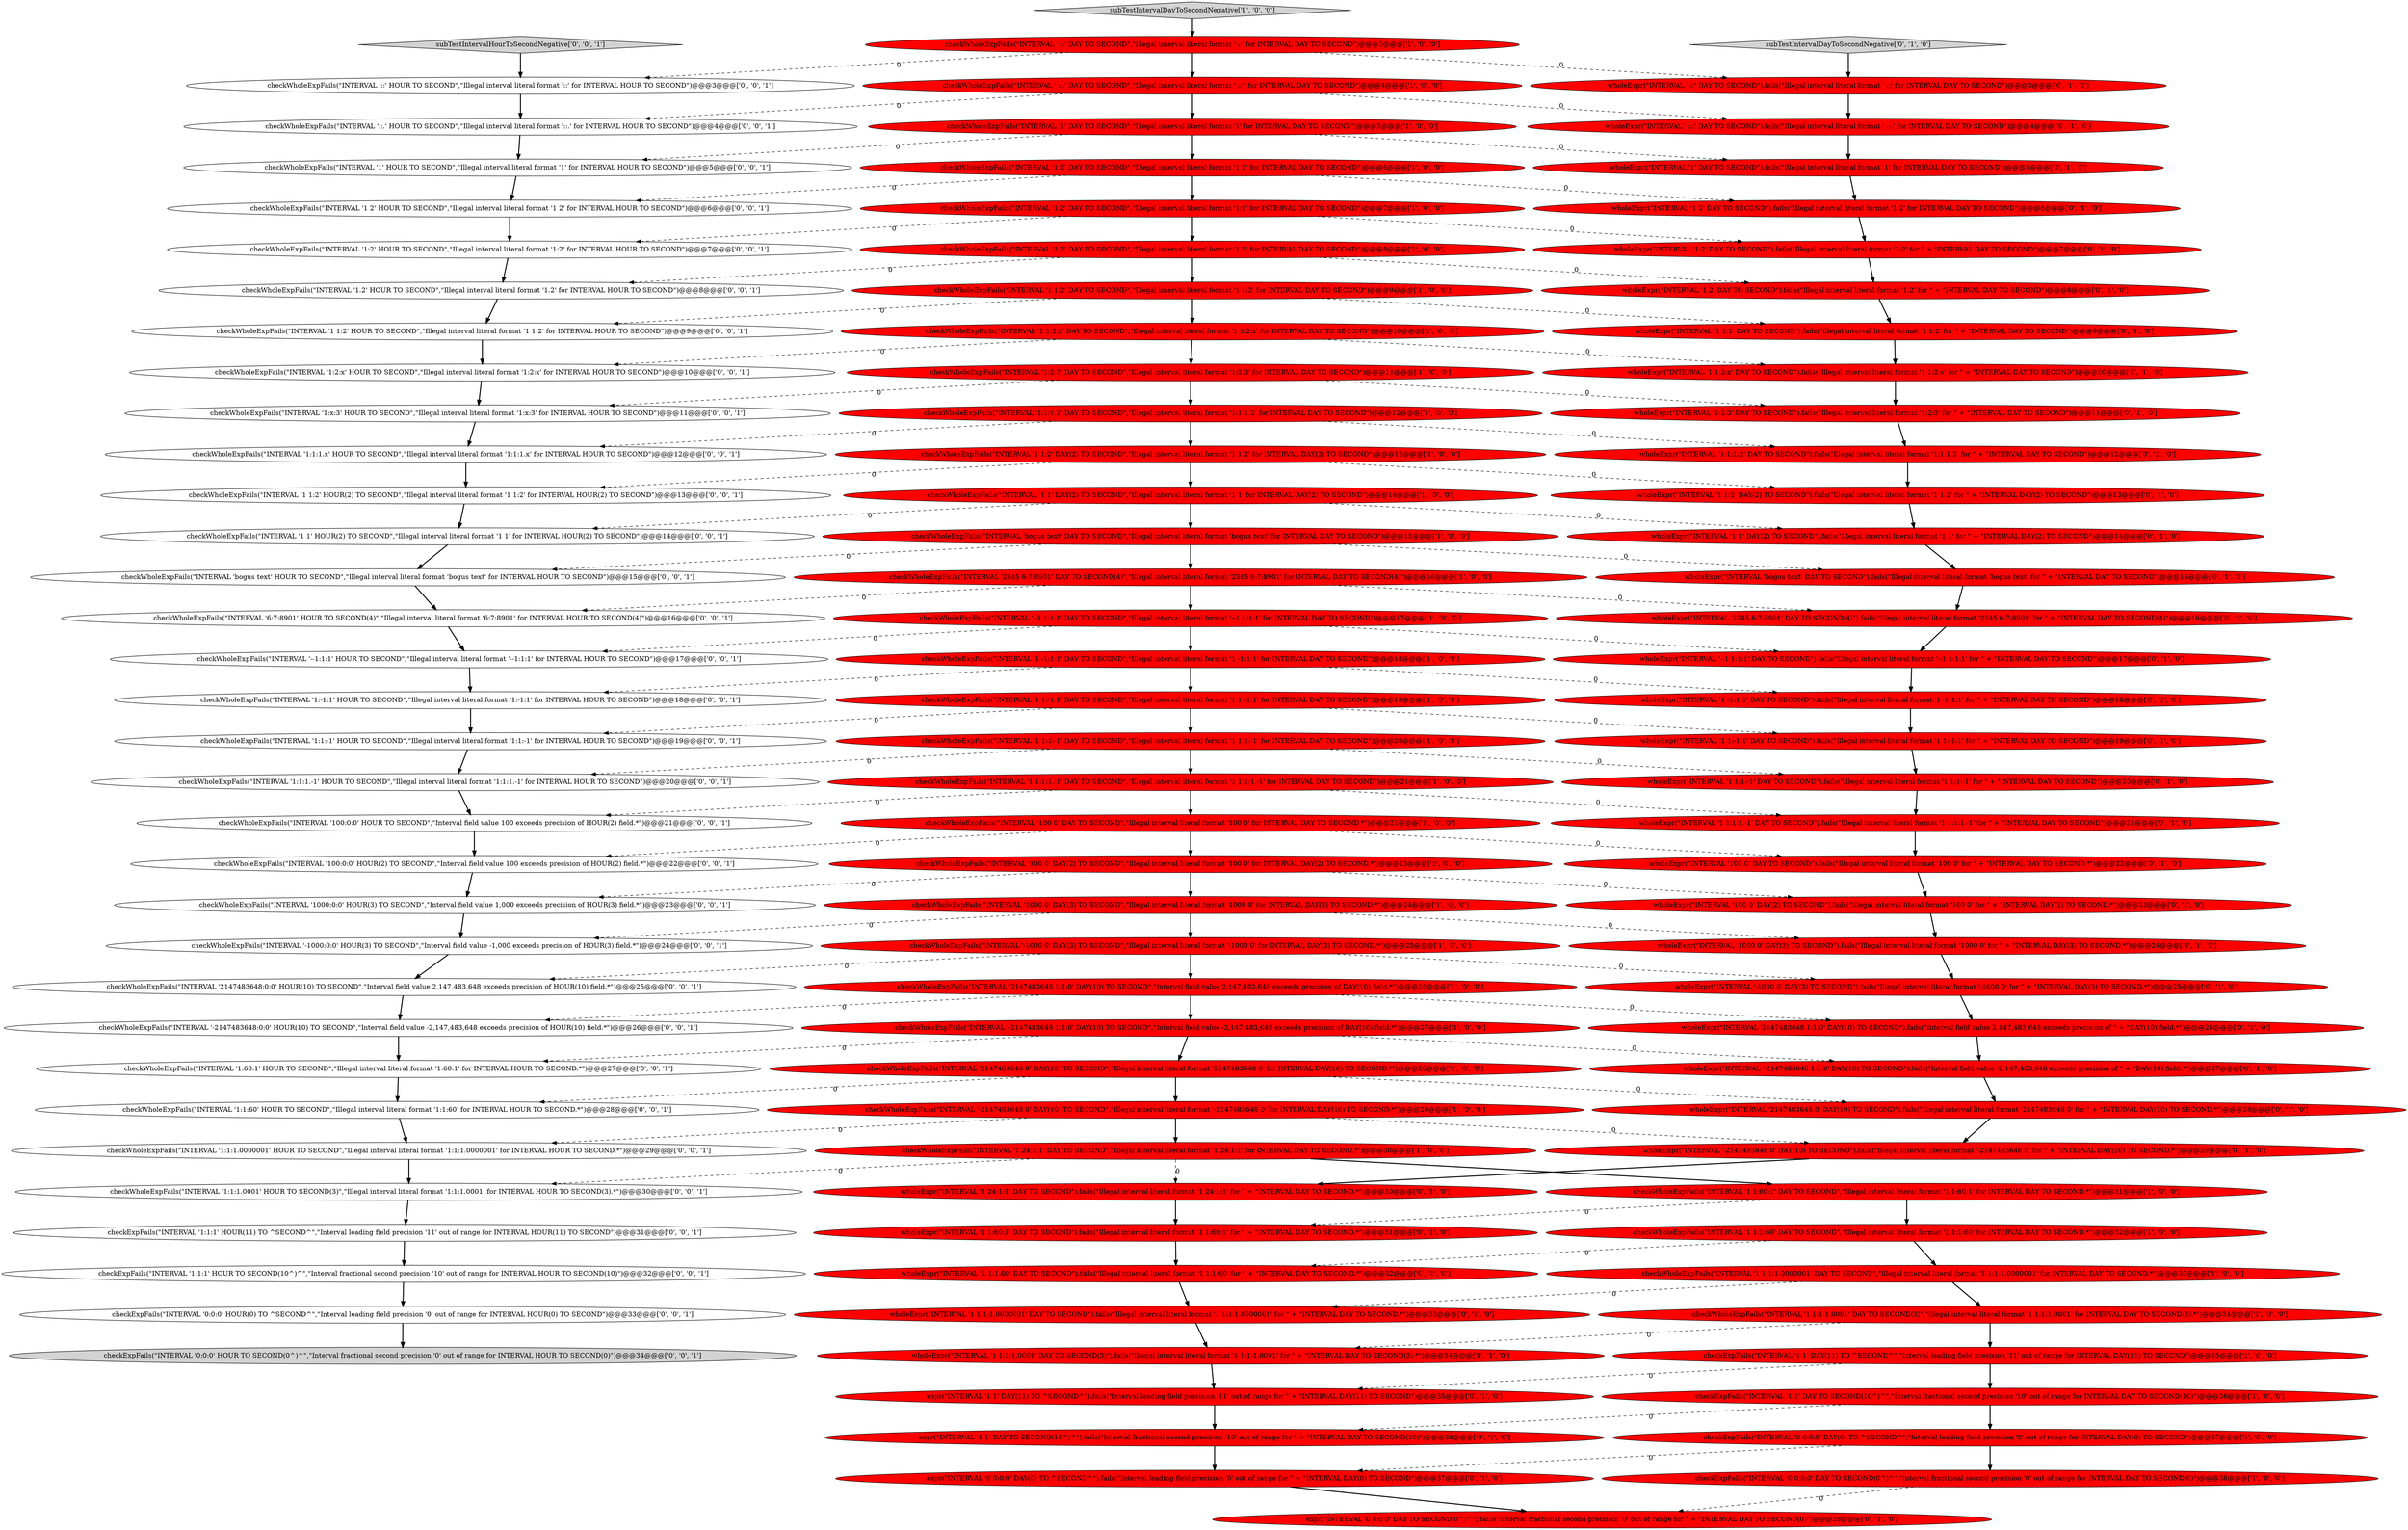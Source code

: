 digraph {
56 [style = filled, label = "wholeExpr(\"INTERVAL '100 0' DAY TO SECOND\").fails(\"Illegal interval literal format '100 0' for \" + \"INTERVAL DAY TO SECOND.*\")@@@22@@@['0', '1', '0']", fillcolor = red, shape = ellipse image = "AAA1AAABBB2BBB"];
83 [style = filled, label = "checkWholeExpFails(\"INTERVAL '1 1:2' HOUR TO SECOND\",\"Illegal interval literal format '1 1:2' for INTERVAL HOUR TO SECOND\")@@@9@@@['0', '0', '1']", fillcolor = white, shape = ellipse image = "AAA0AAABBB3BBB"];
87 [style = filled, label = "checkWholeExpFails(\"INTERVAL '1:1:1.x' HOUR TO SECOND\",\"Illegal interval literal format '1:1:1\.x' for INTERVAL HOUR TO SECOND\")@@@12@@@['0', '0', '1']", fillcolor = white, shape = ellipse image = "AAA0AAABBB3BBB"];
66 [style = filled, label = "expr(\"INTERVAL '0 0:0:0' DAY(0) TO ^SECOND^\").fails(\"Interval leading field precision '0' out of range for \" + \"INTERVAL DAY\(0\) TO SECOND\")@@@37@@@['0', '1', '0']", fillcolor = red, shape = ellipse image = "AAA1AAABBB2BBB"];
55 [style = filled, label = "wholeExpr(\"INTERVAL '--1 1:1:1' DAY TO SECOND\").fails(\"Illegal interval literal format '--1 1:1:1' for \" + \"INTERVAL DAY TO SECOND\")@@@17@@@['0', '1', '0']", fillcolor = red, shape = ellipse image = "AAA1AAABBB2BBB"];
50 [style = filled, label = "wholeExpr(\"INTERVAL '-2147483648 0' DAY(10) TO SECOND\").fails(\"Illegal interval literal format '-2147483648 0' for \" + \"INTERVAL DAY\(10\) TO SECOND.*\")@@@29@@@['0', '1', '0']", fillcolor = red, shape = ellipse image = "AAA1AAABBB2BBB"];
13 [style = filled, label = "checkWholeExpFails(\"INTERVAL ' ::' DAY TO SECOND\",\"Illegal interval literal format ' ::' for INTERVAL DAY TO SECOND\")@@@3@@@['1', '0', '0']", fillcolor = red, shape = ellipse image = "AAA1AAABBB1BBB"];
5 [style = filled, label = "checkWholeExpFails(\"INTERVAL '-1000 0' DAY(3) TO SECOND\",\"Illegal interval literal format '-1000 0' for INTERVAL DAY\(3\) TO SECOND.*\")@@@25@@@['1', '0', '0']", fillcolor = red, shape = ellipse image = "AAA1AAABBB1BBB"];
79 [style = filled, label = "subTestIntervalHourToSecondNegative['0', '0', '1']", fillcolor = lightgray, shape = diamond image = "AAA0AAABBB3BBB"];
15 [style = filled, label = "checkWholeExpFails(\"INTERVAL '-2147483648 0' DAY(10) TO SECOND\",\"Illegal interval literal format '-2147483648 0' for INTERVAL DAY\(10\) TO SECOND.*\")@@@29@@@['1', '0', '0']", fillcolor = red, shape = ellipse image = "AAA1AAABBB1BBB"];
2 [style = filled, label = "checkWholeExpFails(\"INTERVAL '1 -1:1:1' DAY TO SECOND\",\"Illegal interval literal format '1 -1:1:1' for INTERVAL DAY TO SECOND\")@@@18@@@['1', '0', '0']", fillcolor = red, shape = ellipse image = "AAA1AAABBB1BBB"];
72 [style = filled, label = "wholeExpr(\"INTERVAL ' ::' DAY TO SECOND\").fails(\"Illegal interval literal format ' ::' for INTERVAL DAY TO SECOND\")@@@3@@@['0', '1', '0']", fillcolor = red, shape = ellipse image = "AAA1AAABBB2BBB"];
85 [style = filled, label = "checkWholeExpFails(\"INTERVAL '100:0:0' HOUR TO SECOND\",\"Interval field value 100 exceeds precision of HOUR\(2\) field.*\")@@@21@@@['0', '0', '1']", fillcolor = white, shape = ellipse image = "AAA0AAABBB3BBB"];
10 [style = filled, label = "checkWholeExpFails(\"INTERVAL '1 2' DAY TO SECOND\",\"Illegal interval literal format '1 2' for INTERVAL DAY TO SECOND\")@@@6@@@['1', '0', '0']", fillcolor = red, shape = ellipse image = "AAA1AAABBB1BBB"];
57 [style = filled, label = "wholeExpr(\"INTERVAL '1 2' DAY TO SECOND\").fails(\"Illegal interval literal format '1 2' for INTERVAL DAY TO SECOND\")@@@6@@@['0', '1', '0']", fillcolor = red, shape = ellipse image = "AAA1AAABBB2BBB"];
35 [style = filled, label = "checkWholeExpFails(\"INTERVAL 'bogus text' DAY TO SECOND\",\"Illegal interval literal format 'bogus text' for INTERVAL DAY TO SECOND\")@@@15@@@['1', '0', '0']", fillcolor = red, shape = ellipse image = "AAA1AAABBB1BBB"];
81 [style = filled, label = "checkWholeExpFails(\"INTERVAL '1:2:x' HOUR TO SECOND\",\"Illegal interval literal format '1:2:x' for INTERVAL HOUR TO SECOND\")@@@10@@@['0', '0', '1']", fillcolor = white, shape = ellipse image = "AAA0AAABBB3BBB"];
29 [style = filled, label = "checkWholeExpFails(\"INTERVAL '1 1:2' DAY TO SECOND\",\"Illegal interval literal format '1 1:2' for INTERVAL DAY TO SECOND\")@@@9@@@['1', '0', '0']", fillcolor = red, shape = ellipse image = "AAA1AAABBB1BBB"];
34 [style = filled, label = "checkWholeExpFails(\"INTERVAL '2147483648 0' DAY(10) TO SECOND\",\"Illegal interval literal format '2147483648 0' for INTERVAL DAY\(10\) TO SECOND.*\")@@@28@@@['1', '0', '0']", fillcolor = red, shape = ellipse image = "AAA1AAABBB1BBB"];
71 [style = filled, label = "wholeExpr(\"INTERVAL '1 1:1:1.0001' DAY TO SECOND(3)\").fails(\"Illegal interval literal format '1 1:1:1\.0001' for \" + \"INTERVAL DAY TO SECOND\(3\).*\")@@@34@@@['0', '1', '0']", fillcolor = red, shape = ellipse image = "AAA1AAABBB2BBB"];
4 [style = filled, label = "checkExpFails(\"INTERVAL '0 0:0:0' DAY(0) TO ^SECOND^\",\"Interval leading field precision '0' out of range for INTERVAL DAY\(0\) TO SECOND\")@@@37@@@['1', '0', '0']", fillcolor = red, shape = ellipse image = "AAA1AAABBB1BBB"];
1 [style = filled, label = "checkWholeExpFails(\"INTERVAL '1:1:1.2' DAY TO SECOND\",\"Illegal interval literal format '1:1:1\.2' for INTERVAL DAY TO SECOND\")@@@12@@@['1', '0', '0']", fillcolor = red, shape = ellipse image = "AAA1AAABBB1BBB"];
73 [style = filled, label = "wholeExpr(\"INTERVAL '1 1:1:-1' DAY TO SECOND\").fails(\"Illegal interval literal format '1 1:1:-1' for \" + \"INTERVAL DAY TO SECOND\")@@@20@@@['0', '1', '0']", fillcolor = red, shape = ellipse image = "AAA1AAABBB2BBB"];
96 [style = filled, label = "checkWholeExpFails(\"INTERVAL '1 2' HOUR TO SECOND\",\"Illegal interval literal format '1 2' for INTERVAL HOUR TO SECOND\")@@@6@@@['0', '0', '1']", fillcolor = white, shape = ellipse image = "AAA0AAABBB3BBB"];
76 [style = filled, label = "checkWholeExpFails(\"INTERVAL '1:1:1.-1' HOUR TO SECOND\",\"Illegal interval literal format '1:1:1\.-1' for INTERVAL HOUR TO SECOND\")@@@20@@@['0', '0', '1']", fillcolor = white, shape = ellipse image = "AAA0AAABBB3BBB"];
16 [style = filled, label = "checkExpFails(\"INTERVAL '1 1' DAY(11) TO ^SECOND^\",\"Interval leading field precision '11' out of range for INTERVAL DAY\(11\) TO SECOND\")@@@35@@@['1', '0', '0']", fillcolor = red, shape = ellipse image = "AAA1AAABBB1BBB"];
68 [style = filled, label = "wholeExpr(\"INTERVAL '1 1:2' DAY TO SECOND\").fails(\"Illegal interval literal format '1 1:2' for \" + \"INTERVAL DAY TO SECOND\")@@@9@@@['0', '1', '0']", fillcolor = red, shape = ellipse image = "AAA1AAABBB2BBB"];
86 [style = filled, label = "checkWholeExpFails(\"INTERVAL '-2147483648:0:0' HOUR(10) TO SECOND\",\"Interval field value -2,147,483,648 exceeds precision of HOUR\(10\) field.*\")@@@26@@@['0', '0', '1']", fillcolor = white, shape = ellipse image = "AAA0AAABBB3BBB"];
67 [style = filled, label = "wholeExpr(\"INTERVAL '1 1' DAY(2) TO SECOND\").fails(\"Illegal interval literal format '1 1' for \" + \"INTERVAL DAY\(2\) TO SECOND\")@@@14@@@['0', '1', '0']", fillcolor = red, shape = ellipse image = "AAA1AAABBB2BBB"];
44 [style = filled, label = "wholeExpr(\"INTERVAL 'bogus text' DAY TO SECOND\").fails(\"Illegal interval literal format 'bogus text' for \" + \"INTERVAL DAY TO SECOND\")@@@15@@@['0', '1', '0']", fillcolor = red, shape = ellipse image = "AAA1AAABBB2BBB"];
33 [style = filled, label = "checkWholeExpFails(\"INTERVAL '1 1:2' DAY(2) TO SECOND\",\"Illegal interval literal format '1 1:2' for INTERVAL DAY\(2\) TO SECOND\")@@@13@@@['1', '0', '0']", fillcolor = red, shape = ellipse image = "AAA1AAABBB1BBB"];
53 [style = filled, label = "wholeExpr(\"INTERVAL ' ::.' DAY TO SECOND\").fails(\"Illegal interval literal format ' ::\.' for INTERVAL DAY TO SECOND\")@@@4@@@['0', '1', '0']", fillcolor = red, shape = ellipse image = "AAA1AAABBB2BBB"];
7 [style = filled, label = "checkWholeExpFails(\"INTERVAL '2345 6:7:8901' DAY TO SECOND(4)\",\"Illegal interval literal format '2345 6:7:8901' for INTERVAL DAY TO SECOND\(4\)\")@@@16@@@['1', '0', '0']", fillcolor = red, shape = ellipse image = "AAA1AAABBB1BBB"];
37 [style = filled, label = "wholeExpr(\"INTERVAL '1 -1:1:1' DAY TO SECOND\").fails(\"Illegal interval literal format '1 -1:1:1' for \" + \"INTERVAL DAY TO SECOND\")@@@18@@@['0', '1', '0']", fillcolor = red, shape = ellipse image = "AAA1AAABBB2BBB"];
6 [style = filled, label = "checkExpFails(\"INTERVAL '0 0:0:0' DAY TO SECOND(0^)^\",\"Interval fractional second precision '0' out of range for INTERVAL DAY TO SECOND\(0\)\")@@@38@@@['1', '0', '0']", fillcolor = red, shape = ellipse image = "AAA1AAABBB1BBB"];
84 [style = filled, label = "checkWholeExpFails(\"INTERVAL '1:60:1' HOUR TO SECOND\",\"Illegal interval literal format '1:60:1' for INTERVAL HOUR TO SECOND.*\")@@@27@@@['0', '0', '1']", fillcolor = white, shape = ellipse image = "AAA0AAABBB3BBB"];
39 [style = filled, label = "wholeExpr(\"INTERVAL '1000 0' DAY(3) TO SECOND\").fails(\"Illegal interval literal format '1000 0' for \" + \"INTERVAL DAY\(3\) TO SECOND.*\")@@@24@@@['0', '1', '0']", fillcolor = red, shape = ellipse image = "AAA1AAABBB2BBB"];
90 [style = filled, label = "checkWholeExpFails(\"INTERVAL '1:1:1.0001' HOUR TO SECOND(3)\",\"Illegal interval literal format '1:1:1\.0001' for INTERVAL HOUR TO SECOND\(3\).*\")@@@30@@@['0', '0', '1']", fillcolor = white, shape = ellipse image = "AAA0AAABBB3BBB"];
3 [style = filled, label = "checkExpFails(\"INTERVAL '1 1' DAY TO SECOND(10^)^\",\"Interval fractional second precision '10' out of range for INTERVAL DAY TO SECOND\(10\)\")@@@36@@@['1', '0', '0']", fillcolor = red, shape = ellipse image = "AAA1AAABBB1BBB"];
14 [style = filled, label = "checkWholeExpFails(\"INTERVAL '1 1:1:1.0001' DAY TO SECOND(3)\",\"Illegal interval literal format '1 1:1:1\.0001' for INTERVAL DAY TO SECOND\(3\).*\")@@@34@@@['1', '0', '0']", fillcolor = red, shape = ellipse image = "AAA1AAABBB1BBB"];
32 [style = filled, label = "checkWholeExpFails(\"INTERVAL '2147483648 1:1:0' DAY(10) TO SECOND\",\"Interval field value 2,147,483,648 exceeds precision of DAY\(10\) field.*\")@@@26@@@['1', '0', '0']", fillcolor = red, shape = ellipse image = "AAA1AAABBB1BBB"];
47 [style = filled, label = "wholeExpr(\"INTERVAL '1 1:2:x' DAY TO SECOND\").fails(\"Illegal interval literal format '1 1:2:x' for \" + \"INTERVAL DAY TO SECOND\")@@@10@@@['0', '1', '0']", fillcolor = red, shape = ellipse image = "AAA1AAABBB2BBB"];
100 [style = filled, label = "checkWholeExpFails(\"INTERVAL '1 1' HOUR(2) TO SECOND\",\"Illegal interval literal format '1 1' for INTERVAL HOUR\(2\) TO SECOND\")@@@14@@@['0', '0', '1']", fillcolor = white, shape = ellipse image = "AAA0AAABBB3BBB"];
91 [style = filled, label = "checkWholeExpFails(\"INTERVAL '1:-1:1' HOUR TO SECOND\",\"Illegal interval literal format '1:-1:1' for INTERVAL HOUR TO SECOND\")@@@18@@@['0', '0', '1']", fillcolor = white, shape = ellipse image = "AAA0AAABBB3BBB"];
99 [style = filled, label = "checkWholeExpFails(\"INTERVAL 'bogus text' HOUR TO SECOND\",\"Illegal interval literal format 'bogus text' for INTERVAL HOUR TO SECOND\")@@@15@@@['0', '0', '1']", fillcolor = white, shape = ellipse image = "AAA0AAABBB3BBB"];
69 [style = filled, label = "wholeExpr(\"INTERVAL '1 1:2' DAY(2) TO SECOND\").fails(\"Illegal interval literal format '1 1:2' for \" + \"INTERVAL DAY\(2\) TO SECOND\")@@@13@@@['0', '1', '0']", fillcolor = red, shape = ellipse image = "AAA1AAABBB2BBB"];
42 [style = filled, label = "wholeExpr(\"INTERVAL '1:2' DAY TO SECOND\").fails(\"Illegal interval literal format '1:2' for \" + \"INTERVAL DAY TO SECOND\")@@@7@@@['0', '1', '0']", fillcolor = red, shape = ellipse image = "AAA1AAABBB2BBB"];
24 [style = filled, label = "checkWholeExpFails(\"INTERVAL ' ::.' DAY TO SECOND\",\"Illegal interval literal format ' ::\.' for INTERVAL DAY TO SECOND\")@@@4@@@['1', '0', '0']", fillcolor = red, shape = ellipse image = "AAA1AAABBB1BBB"];
63 [style = filled, label = "wholeExpr(\"INTERVAL '1:1:1.2' DAY TO SECOND\").fails(\"Illegal interval literal format '1:1:1\.2' for \" + \"INTERVAL DAY TO SECOND\")@@@12@@@['0', '1', '0']", fillcolor = red, shape = ellipse image = "AAA1AAABBB2BBB"];
46 [style = filled, label = "wholeExpr(\"INTERVAL '1 24:1:1' DAY TO SECOND\").fails(\"Illegal interval literal format '1 24:1:1' for \" + \"INTERVAL DAY TO SECOND.*\")@@@30@@@['0', '1', '0']", fillcolor = red, shape = ellipse image = "AAA1AAABBB2BBB"];
60 [style = filled, label = "wholeExpr(\"INTERVAL '1' DAY TO SECOND\").fails(\"Illegal interval literal format '1' for INTERVAL DAY TO SECOND\")@@@5@@@['0', '1', '0']", fillcolor = red, shape = ellipse image = "AAA1AAABBB2BBB"];
40 [style = filled, label = "wholeExpr(\"INTERVAL '-1000 0' DAY(3) TO SECOND\").fails(\"Illegal interval literal format '-1000 0' for \" + \"INTERVAL DAY\(3\) TO SECOND.*\")@@@25@@@['0', '1', '0']", fillcolor = red, shape = ellipse image = "AAA1AAABBB2BBB"];
38 [style = filled, label = "wholeExpr(\"INTERVAL '1 1:-1:1' DAY TO SECOND\").fails(\"Illegal interval literal format '1 1:-1:1' for \" + \"INTERVAL DAY TO SECOND\")@@@19@@@['0', '1', '0']", fillcolor = red, shape = ellipse image = "AAA1AAABBB2BBB"];
101 [style = filled, label = "checkWholeExpFails(\"INTERVAL '--1:1:1' HOUR TO SECOND\",\"Illegal interval literal format '--1:1:1' for INTERVAL HOUR TO SECOND\")@@@17@@@['0', '0', '1']", fillcolor = white, shape = ellipse image = "AAA0AAABBB3BBB"];
88 [style = filled, label = "checkExpFails(\"INTERVAL '0:0:0' HOUR TO SECOND(0^)^\",\"Interval fractional second precision '0' out of range for INTERVAL HOUR TO SECOND\(0\)\")@@@34@@@['0', '0', '1']", fillcolor = lightgray, shape = ellipse image = "AAA0AAABBB3BBB"];
11 [style = filled, label = "checkWholeExpFails(\"INTERVAL '1' DAY TO SECOND\",\"Illegal interval literal format '1' for INTERVAL DAY TO SECOND\")@@@5@@@['1', '0', '0']", fillcolor = red, shape = ellipse image = "AAA1AAABBB1BBB"];
8 [style = filled, label = "checkWholeExpFails(\"INTERVAL '1.2' DAY TO SECOND\",\"Illegal interval literal format '1\.2' for INTERVAL DAY TO SECOND\")@@@8@@@['1', '0', '0']", fillcolor = red, shape = ellipse image = "AAA1AAABBB1BBB"];
105 [style = filled, label = "checkWholeExpFails(\"INTERVAL '-1000:0:0' HOUR(3) TO SECOND\",\"Interval field value -1,000 exceeds precision of HOUR\(3\) field.*\")@@@24@@@['0', '0', '1']", fillcolor = white, shape = ellipse image = "AAA0AAABBB3BBB"];
49 [style = filled, label = "wholeExpr(\"INTERVAL '1 1:1:1.-1' DAY TO SECOND\").fails(\"Illegal interval literal format '1 1:1:1.-1' for \" + \"INTERVAL DAY TO SECOND\")@@@21@@@['0', '1', '0']", fillcolor = red, shape = ellipse image = "AAA1AAABBB2BBB"];
45 [style = filled, label = "wholeExpr(\"INTERVAL '100 0' DAY(2) TO SECOND\").fails(\"Illegal interval literal format '100 0' for \" + \"INTERVAL DAY\(2\) TO SECOND.*\")@@@23@@@['0', '1', '0']", fillcolor = red, shape = ellipse image = "AAA1AAABBB2BBB"];
31 [style = filled, label = "checkWholeExpFails(\"INTERVAL '1 24:1:1' DAY TO SECOND\",\"Illegal interval literal format '1 24:1:1' for INTERVAL DAY TO SECOND.*\")@@@30@@@['1', '0', '0']", fillcolor = red, shape = ellipse image = "AAA1AAABBB1BBB"];
61 [style = filled, label = "wholeExpr(\"INTERVAL '2147483648 1:1:0' DAY(10) TO SECOND\").fails(\"Interval field value 2,147,483,648 exceeds precision of \" + \"DAY\(10\) field.*\")@@@26@@@['0', '1', '0']", fillcolor = red, shape = ellipse image = "AAA1AAABBB2BBB"];
27 [style = filled, label = "checkWholeExpFails(\"INTERVAL '1 1:60:1' DAY TO SECOND\",\"Illegal interval literal format '1 1:60:1' for INTERVAL DAY TO SECOND.*\")@@@31@@@['1', '0', '0']", fillcolor = red, shape = ellipse image = "AAA1AAABBB1BBB"];
25 [style = filled, label = "subTestIntervalDayToSecondNegative['1', '0', '0']", fillcolor = lightgray, shape = diamond image = "AAA0AAABBB1BBB"];
54 [style = filled, label = "wholeExpr(\"INTERVAL '-2147483648 1:1:0' DAY(10) TO SECOND\").fails(\"Interval field value -2,147,483,648 exceeds precision of \" + \"DAY\(10\) field.*\")@@@27@@@['0', '1', '0']", fillcolor = red, shape = ellipse image = "AAA1AAABBB2BBB"];
12 [style = filled, label = "checkWholeExpFails(\"INTERVAL '1:2:3' DAY TO SECOND\",\"Illegal interval literal format '1:2:3' for INTERVAL DAY TO SECOND\")@@@11@@@['1', '0', '0']", fillcolor = red, shape = ellipse image = "AAA1AAABBB1BBB"];
78 [style = filled, label = "checkWholeExpFails(\"INTERVAL '6:7:8901' HOUR TO SECOND(4)\",\"Illegal interval literal format '6:7:8901' for INTERVAL HOUR TO SECOND\(4\)\")@@@16@@@['0', '0', '1']", fillcolor = white, shape = ellipse image = "AAA0AAABBB3BBB"];
95 [style = filled, label = "checkWholeExpFails(\"INTERVAL '::.' HOUR TO SECOND\",\"Illegal interval literal format '::\.' for INTERVAL HOUR TO SECOND\")@@@4@@@['0', '0', '1']", fillcolor = white, shape = ellipse image = "AAA0AAABBB3BBB"];
23 [style = filled, label = "checkWholeExpFails(\"INTERVAL '1 1:1:1.0000001' DAY TO SECOND\",\"Illegal interval literal format '1 1:1:1\.0000001' for INTERVAL DAY TO SECOND.*\")@@@33@@@['1', '0', '0']", fillcolor = red, shape = ellipse image = "AAA1AAABBB1BBB"];
17 [style = filled, label = "checkWholeExpFails(\"INTERVAL '1 1:1:1.-1' DAY TO SECOND\",\"Illegal interval literal format '1 1:1:1.-1' for INTERVAL DAY TO SECOND\")@@@21@@@['1', '0', '0']", fillcolor = red, shape = ellipse image = "AAA1AAABBB1BBB"];
62 [style = filled, label = "expr(\"INTERVAL '1 1' DAY(11) TO ^SECOND^\").fails(\"Interval leading field precision '11' out of range for \" + \"INTERVAL DAY\(11\) TO SECOND\")@@@35@@@['0', '1', '0']", fillcolor = red, shape = ellipse image = "AAA1AAABBB2BBB"];
80 [style = filled, label = "checkWholeExpFails(\"INTERVAL '100:0:0' HOUR(2) TO SECOND\",\"Interval field value 100 exceeds precision of HOUR\(2\) field.*\")@@@22@@@['0', '0', '1']", fillcolor = white, shape = ellipse image = "AAA0AAABBB3BBB"];
22 [style = filled, label = "checkWholeExpFails(\"INTERVAL '1:2' DAY TO SECOND\",\"Illegal interval literal format '1:2' for INTERVAL DAY TO SECOND\")@@@7@@@['1', '0', '0']", fillcolor = red, shape = ellipse image = "AAA1AAABBB1BBB"];
18 [style = filled, label = "checkWholeExpFails(\"INTERVAL '1 1:1:60' DAY TO SECOND\",\"Illegal interval literal format '1 1:1:60' for INTERVAL DAY TO SECOND.*\")@@@32@@@['1', '0', '0']", fillcolor = red, shape = ellipse image = "AAA1AAABBB1BBB"];
20 [style = filled, label = "checkWholeExpFails(\"INTERVAL '1 1' DAY(2) TO SECOND\",\"Illegal interval literal format '1 1' for INTERVAL DAY\(2\) TO SECOND\")@@@14@@@['1', '0', '0']", fillcolor = red, shape = ellipse image = "AAA1AAABBB1BBB"];
52 [style = filled, label = "wholeExpr(\"INTERVAL '1 1:60:1' DAY TO SECOND\").fails(\"Illegal interval literal format '1 1:60:1' for \" + \"INTERVAL DAY TO SECOND.*\")@@@31@@@['0', '1', '0']", fillcolor = red, shape = ellipse image = "AAA1AAABBB2BBB"];
41 [style = filled, label = "expr(\"INTERVAL '1 1' DAY TO SECOND(10^)^\").fails(\"Interval fractional second precision '10' out of range for \" + \"INTERVAL DAY TO SECOND\(10\)\")@@@36@@@['0', '1', '0']", fillcolor = red, shape = ellipse image = "AAA1AAABBB2BBB"];
28 [style = filled, label = "checkWholeExpFails(\"INTERVAL '1 1:-1:1' DAY TO SECOND\",\"Illegal interval literal format '1 1:-1:1' for INTERVAL DAY TO SECOND\")@@@19@@@['1', '0', '0']", fillcolor = red, shape = ellipse image = "AAA1AAABBB1BBB"];
48 [style = filled, label = "wholeExpr(\"INTERVAL '1 1:1:1.0000001' DAY TO SECOND\").fails(\"Illegal interval literal format '1 1:1:1\.0000001' for \" + \"INTERVAL DAY TO SECOND.*\")@@@33@@@['0', '1', '0']", fillcolor = red, shape = ellipse image = "AAA1AAABBB2BBB"];
0 [style = filled, label = "checkWholeExpFails(\"INTERVAL '1 1:2:x' DAY TO SECOND\",\"Illegal interval literal format '1 1:2:x' for INTERVAL DAY TO SECOND\")@@@10@@@['1', '0', '0']", fillcolor = red, shape = ellipse image = "AAA1AAABBB1BBB"];
98 [style = filled, label = "checkWholeExpFails(\"INTERVAL '1 1:2' HOUR(2) TO SECOND\",\"Illegal interval literal format '1 1:2' for INTERVAL HOUR\(2\) TO SECOND\")@@@13@@@['0', '0', '1']", fillcolor = white, shape = ellipse image = "AAA0AAABBB3BBB"];
103 [style = filled, label = "checkWholeExpFails(\"INTERVAL '1' HOUR TO SECOND\",\"Illegal interval literal format '1' for INTERVAL HOUR TO SECOND\")@@@5@@@['0', '0', '1']", fillcolor = white, shape = ellipse image = "AAA0AAABBB3BBB"];
104 [style = filled, label = "checkWholeExpFails(\"INTERVAL '1000:0:0' HOUR(3) TO SECOND\",\"Interval field value 1,000 exceeds precision of HOUR\(3\) field.*\")@@@23@@@['0', '0', '1']", fillcolor = white, shape = ellipse image = "AAA0AAABBB3BBB"];
65 [style = filled, label = "wholeExpr(\"INTERVAL '1 1:1:60' DAY TO SECOND\").fails(\"Illegal interval literal format '1 1:1:60' for \" + \"INTERVAL DAY TO SECOND.*\")@@@32@@@['0', '1', '0']", fillcolor = red, shape = ellipse image = "AAA1AAABBB2BBB"];
51 [style = filled, label = "wholeExpr(\"INTERVAL '2345 6:7:8901' DAY TO SECOND(4)\").fails(\"Illegal interval literal format '2345 6:7:8901' for \" + \"INTERVAL DAY TO SECOND\(4\)\")@@@16@@@['0', '1', '0']", fillcolor = red, shape = ellipse image = "AAA1AAABBB2BBB"];
30 [style = filled, label = "checkWholeExpFails(\"INTERVAL '--1 1:1:1' DAY TO SECOND\",\"Illegal interval literal format '--1 1:1:1' for INTERVAL DAY TO SECOND\")@@@17@@@['1', '0', '0']", fillcolor = red, shape = ellipse image = "AAA1AAABBB1BBB"];
93 [style = filled, label = "checkWholeExpFails(\"INTERVAL '1:x:3' HOUR TO SECOND\",\"Illegal interval literal format '1:x:3' for INTERVAL HOUR TO SECOND\")@@@11@@@['0', '0', '1']", fillcolor = white, shape = ellipse image = "AAA0AAABBB3BBB"];
19 [style = filled, label = "checkWholeExpFails(\"INTERVAL '100 0' DAY TO SECOND\",\"Illegal interval literal format '100 0' for INTERVAL DAY TO SECOND.*\")@@@22@@@['1', '0', '0']", fillcolor = red, shape = ellipse image = "AAA1AAABBB1BBB"];
75 [style = filled, label = "checkWholeExpFails(\"INTERVAL '1:1:-1' HOUR TO SECOND\",\"Illegal interval literal format '1:1:-1' for INTERVAL HOUR TO SECOND\")@@@19@@@['0', '0', '1']", fillcolor = white, shape = ellipse image = "AAA0AAABBB3BBB"];
21 [style = filled, label = "checkWholeExpFails(\"INTERVAL '100 0' DAY(2) TO SECOND\",\"Illegal interval literal format '100 0' for INTERVAL DAY\(2\) TO SECOND.*\")@@@23@@@['1', '0', '0']", fillcolor = red, shape = ellipse image = "AAA1AAABBB1BBB"];
59 [style = filled, label = "wholeExpr(\"INTERVAL '1.2' DAY TO SECOND\").fails(\"Illegal interval literal format '1\.2' for \" + \"INTERVAL DAY TO SECOND\")@@@8@@@['0', '1', '0']", fillcolor = red, shape = ellipse image = "AAA1AAABBB2BBB"];
74 [style = filled, label = "checkWholeExpFails(\"INTERVAL '::' HOUR TO SECOND\",\"Illegal interval literal format '::' for INTERVAL HOUR TO SECOND\")@@@3@@@['0', '0', '1']", fillcolor = white, shape = ellipse image = "AAA0AAABBB3BBB"];
26 [style = filled, label = "checkWholeExpFails(\"INTERVAL '1000 0' DAY(3) TO SECOND\",\"Illegal interval literal format '1000 0' for INTERVAL DAY\(3\) TO SECOND.*\")@@@24@@@['1', '0', '0']", fillcolor = red, shape = ellipse image = "AAA1AAABBB1BBB"];
9 [style = filled, label = "checkWholeExpFails(\"INTERVAL '1 1:1:-1' DAY TO SECOND\",\"Illegal interval literal format '1 1:1:-1' for INTERVAL DAY TO SECOND\")@@@20@@@['1', '0', '0']", fillcolor = red, shape = ellipse image = "AAA1AAABBB1BBB"];
36 [style = filled, label = "checkWholeExpFails(\"INTERVAL '-2147483648 1:1:0' DAY(10) TO SECOND\",\"Interval field value -2,147,483,648 exceeds precision of DAY\(10\) field.*\")@@@27@@@['1', '0', '0']", fillcolor = red, shape = ellipse image = "AAA1AAABBB1BBB"];
92 [style = filled, label = "checkExpFails(\"INTERVAL '1:1:1' HOUR(11) TO ^SECOND^\",\"Interval leading field precision '11' out of range for INTERVAL HOUR\(11\) TO SECOND\")@@@31@@@['0', '0', '1']", fillcolor = white, shape = ellipse image = "AAA0AAABBB3BBB"];
70 [style = filled, label = "subTestIntervalDayToSecondNegative['0', '1', '0']", fillcolor = lightgray, shape = diamond image = "AAA0AAABBB2BBB"];
106 [style = filled, label = "checkExpFails(\"INTERVAL '0:0:0' HOUR(0) TO ^SECOND^\",\"Interval leading field precision '0' out of range for INTERVAL HOUR\(0\) TO SECOND\")@@@33@@@['0', '0', '1']", fillcolor = white, shape = ellipse image = "AAA0AAABBB3BBB"];
89 [style = filled, label = "checkExpFails(\"INTERVAL '1:1:1' HOUR TO SECOND(10^)^\",\"Interval fractional second precision '10' out of range for INTERVAL HOUR TO SECOND\(10\)\")@@@32@@@['0', '0', '1']", fillcolor = white, shape = ellipse image = "AAA0AAABBB3BBB"];
82 [style = filled, label = "checkWholeExpFails(\"INTERVAL '1:1:60' HOUR TO SECOND\",\"Illegal interval literal format '1:1:60' for INTERVAL HOUR TO SECOND.*\")@@@28@@@['0', '0', '1']", fillcolor = white, shape = ellipse image = "AAA0AAABBB3BBB"];
58 [style = filled, label = "wholeExpr(\"INTERVAL '2147483648 0' DAY(10) TO SECOND\").fails(\"Illegal interval literal format '2147483648 0' for \" + \"INTERVAL DAY\(10\) TO SECOND.*\")@@@28@@@['0', '1', '0']", fillcolor = red, shape = ellipse image = "AAA1AAABBB2BBB"];
43 [style = filled, label = "expr(\"INTERVAL '0 0:0:0' DAY TO SECOND(0^)^\").fails(\"Interval fractional second precision '0' out of range for \" + \"INTERVAL DAY TO SECOND\(0\)\")@@@38@@@['0', '1', '0']", fillcolor = red, shape = ellipse image = "AAA1AAABBB2BBB"];
64 [style = filled, label = "wholeExpr(\"INTERVAL '1:2:3' DAY TO SECOND\").fails(\"Illegal interval literal format '1:2:3' for \" + \"INTERVAL DAY TO SECOND\")@@@11@@@['0', '1', '0']", fillcolor = red, shape = ellipse image = "AAA1AAABBB2BBB"];
102 [style = filled, label = "checkWholeExpFails(\"INTERVAL '1:2' HOUR TO SECOND\",\"Illegal interval literal format '1:2' for INTERVAL HOUR TO SECOND\")@@@7@@@['0', '0', '1']", fillcolor = white, shape = ellipse image = "AAA0AAABBB3BBB"];
77 [style = filled, label = "checkWholeExpFails(\"INTERVAL '1:1:1.0000001' HOUR TO SECOND\",\"Illegal interval literal format '1:1:1\.0000001' for INTERVAL HOUR TO SECOND.*\")@@@29@@@['0', '0', '1']", fillcolor = white, shape = ellipse image = "AAA0AAABBB3BBB"];
97 [style = filled, label = "checkWholeExpFails(\"INTERVAL '1.2' HOUR TO SECOND\",\"Illegal interval literal format '1\.2' for INTERVAL HOUR TO SECOND\")@@@8@@@['0', '0', '1']", fillcolor = white, shape = ellipse image = "AAA0AAABBB3BBB"];
94 [style = filled, label = "checkWholeExpFails(\"INTERVAL '2147483648:0:0' HOUR(10) TO SECOND\",\"Interval field value 2,147,483,648 exceeds precision of HOUR\(10\) field.*\")@@@25@@@['0', '0', '1']", fillcolor = white, shape = ellipse image = "AAA0AAABBB3BBB"];
12->93 [style = dashed, label="0"];
3->41 [style = dashed, label="0"];
58->50 [style = bold, label=""];
7->30 [style = bold, label=""];
23->48 [style = dashed, label="0"];
71->62 [style = bold, label=""];
29->0 [style = bold, label=""];
34->15 [style = bold, label=""];
28->9 [style = bold, label=""];
65->48 [style = bold, label=""];
0->47 [style = dashed, label="0"];
100->99 [style = bold, label=""];
5->40 [style = dashed, label="0"];
3->4 [style = bold, label=""];
1->63 [style = dashed, label="0"];
38->73 [style = bold, label=""];
11->103 [style = dashed, label="0"];
22->8 [style = bold, label=""];
44->51 [style = bold, label=""];
8->59 [style = dashed, label="0"];
72->53 [style = bold, label=""];
21->26 [style = bold, label=""];
1->33 [style = bold, label=""];
89->106 [style = bold, label=""];
22->42 [style = dashed, label="0"];
9->76 [style = dashed, label="0"];
104->105 [style = bold, label=""];
24->11 [style = bold, label=""];
37->38 [style = bold, label=""];
10->96 [style = dashed, label="0"];
35->99 [style = dashed, label="0"];
49->56 [style = bold, label=""];
97->83 [style = bold, label=""];
13->74 [style = dashed, label="0"];
91->75 [style = bold, label=""];
53->60 [style = bold, label=""];
2->28 [style = bold, label=""];
35->7 [style = bold, label=""];
77->90 [style = bold, label=""];
8->97 [style = dashed, label="0"];
55->37 [style = bold, label=""];
14->16 [style = bold, label=""];
16->3 [style = bold, label=""];
47->64 [style = bold, label=""];
40->61 [style = bold, label=""];
29->83 [style = dashed, label="0"];
52->65 [style = bold, label=""];
41->66 [style = bold, label=""];
9->17 [style = bold, label=""];
63->69 [style = bold, label=""];
19->80 [style = dashed, label="0"];
12->1 [style = bold, label=""];
21->45 [style = dashed, label="0"];
54->58 [style = bold, label=""];
34->58 [style = dashed, label="0"];
32->61 [style = dashed, label="0"];
15->50 [style = dashed, label="0"];
23->14 [style = bold, label=""];
59->68 [style = bold, label=""];
60->57 [style = bold, label=""];
31->46 [style = dashed, label="0"];
4->66 [style = dashed, label="0"];
83->81 [style = bold, label=""];
30->101 [style = dashed, label="0"];
31->27 [style = bold, label=""];
18->65 [style = dashed, label="0"];
15->31 [style = bold, label=""];
2->37 [style = dashed, label="0"];
95->103 [style = bold, label=""];
17->85 [style = dashed, label="0"];
32->36 [style = bold, label=""];
7->51 [style = dashed, label="0"];
5->94 [style = dashed, label="0"];
103->96 [style = bold, label=""];
13->72 [style = dashed, label="0"];
32->86 [style = dashed, label="0"];
99->78 [style = bold, label=""];
94->86 [style = bold, label=""];
85->80 [style = bold, label=""];
24->95 [style = dashed, label="0"];
90->92 [style = bold, label=""];
26->39 [style = dashed, label="0"];
10->57 [style = dashed, label="0"];
27->18 [style = bold, label=""];
9->73 [style = dashed, label="0"];
13->24 [style = bold, label=""];
36->54 [style = dashed, label="0"];
18->23 [style = bold, label=""];
101->91 [style = bold, label=""];
73->49 [style = bold, label=""];
92->89 [style = bold, label=""];
82->77 [style = bold, label=""];
0->12 [style = bold, label=""];
78->101 [style = bold, label=""];
11->60 [style = dashed, label="0"];
33->98 [style = dashed, label="0"];
36->84 [style = dashed, label="0"];
98->100 [style = bold, label=""];
5->32 [style = bold, label=""];
74->95 [style = bold, label=""];
86->84 [style = bold, label=""];
12->64 [style = dashed, label="0"];
56->45 [style = bold, label=""];
62->41 [style = bold, label=""];
76->85 [style = bold, label=""];
11->10 [style = bold, label=""];
39->40 [style = bold, label=""];
66->43 [style = bold, label=""];
34->82 [style = dashed, label="0"];
80->104 [style = bold, label=""];
70->72 [style = bold, label=""];
20->100 [style = dashed, label="0"];
61->54 [style = bold, label=""];
75->76 [style = bold, label=""];
42->59 [style = bold, label=""];
36->34 [style = bold, label=""];
28->38 [style = dashed, label="0"];
45->39 [style = bold, label=""];
33->69 [style = dashed, label="0"];
29->68 [style = dashed, label="0"];
19->21 [style = bold, label=""];
10->22 [style = bold, label=""];
26->105 [style = dashed, label="0"];
57->42 [style = bold, label=""];
33->20 [style = bold, label=""];
69->67 [style = bold, label=""];
19->56 [style = dashed, label="0"];
96->102 [style = bold, label=""];
4->6 [style = bold, label=""];
25->13 [style = bold, label=""];
26->5 [style = bold, label=""];
28->75 [style = dashed, label="0"];
50->46 [style = bold, label=""];
6->43 [style = dashed, label="0"];
15->77 [style = dashed, label="0"];
31->90 [style = dashed, label="0"];
64->63 [style = bold, label=""];
30->55 [style = dashed, label="0"];
67->44 [style = bold, label=""];
48->71 [style = bold, label=""];
84->82 [style = bold, label=""];
106->88 [style = bold, label=""];
21->104 [style = dashed, label="0"];
87->98 [style = bold, label=""];
14->71 [style = dashed, label="0"];
17->49 [style = dashed, label="0"];
1->87 [style = dashed, label="0"];
46->52 [style = bold, label=""];
81->93 [style = bold, label=""];
17->19 [style = bold, label=""];
93->87 [style = bold, label=""];
35->44 [style = dashed, label="0"];
16->62 [style = dashed, label="0"];
102->97 [style = bold, label=""];
24->53 [style = dashed, label="0"];
7->78 [style = dashed, label="0"];
51->55 [style = bold, label=""];
105->94 [style = bold, label=""];
22->102 [style = dashed, label="0"];
0->81 [style = dashed, label="0"];
79->74 [style = bold, label=""];
68->47 [style = bold, label=""];
27->52 [style = dashed, label="0"];
20->35 [style = bold, label=""];
30->2 [style = bold, label=""];
20->67 [style = dashed, label="0"];
8->29 [style = bold, label=""];
2->91 [style = dashed, label="0"];
}
